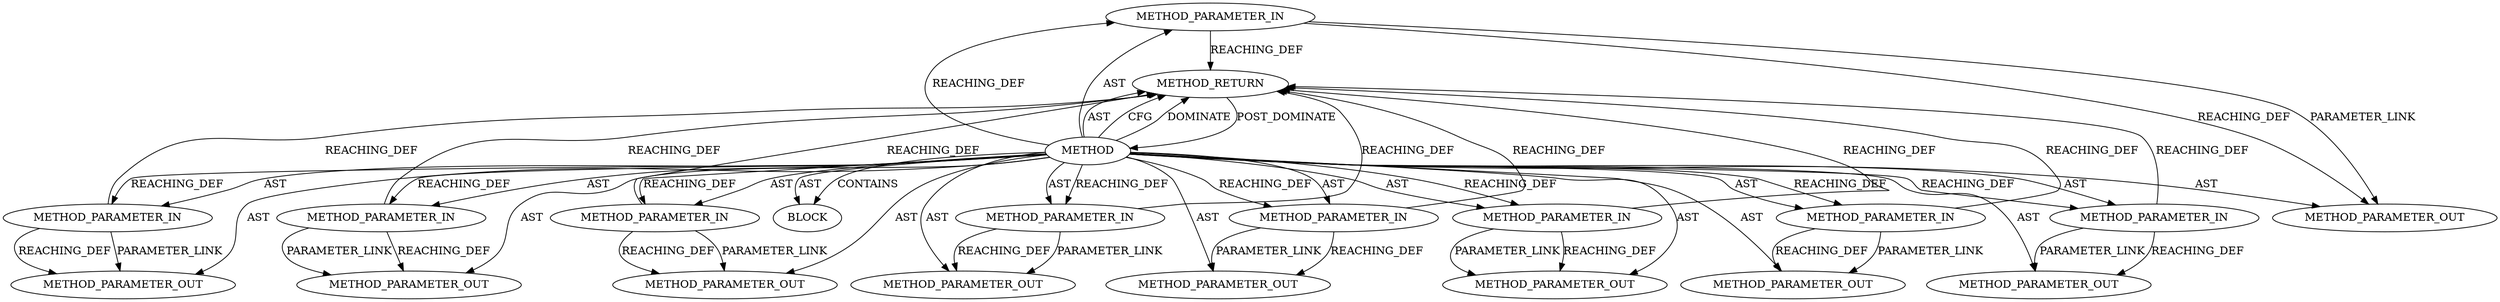 digraph {
  12876 [label=METHOD_PARAMETER_IN ORDER=1 CODE="p1" IS_VARIADIC=false TYPE_FULL_NAME="ANY" EVALUATION_STRATEGY="BY_VALUE" INDEX=1 NAME="p1"]
  12883 [label=METHOD_PARAMETER_IN ORDER=8 CODE="p8" IS_VARIADIC=false TYPE_FULL_NAME="ANY" EVALUATION_STRATEGY="BY_VALUE" INDEX=8 NAME="p8"]
  12877 [label=METHOD_PARAMETER_IN ORDER=2 CODE="p2" IS_VARIADIC=false TYPE_FULL_NAME="ANY" EVALUATION_STRATEGY="BY_VALUE" INDEX=2 NAME="p2"]
  12878 [label=METHOD_PARAMETER_IN ORDER=3 CODE="p3" IS_VARIADIC=false TYPE_FULL_NAME="ANY" EVALUATION_STRATEGY="BY_VALUE" INDEX=3 NAME="p3"]
  12886 [label=METHOD_RETURN ORDER=2 CODE="RET" TYPE_FULL_NAME="ANY" EVALUATION_STRATEGY="BY_VALUE"]
  13631 [label=METHOD_PARAMETER_OUT ORDER=7 CODE="p7" IS_VARIADIC=false TYPE_FULL_NAME="ANY" EVALUATION_STRATEGY="BY_VALUE" INDEX=7 NAME="p7"]
  13625 [label=METHOD_PARAMETER_OUT ORDER=1 CODE="p1" IS_VARIADIC=false TYPE_FULL_NAME="ANY" EVALUATION_STRATEGY="BY_VALUE" INDEX=1 NAME="p1"]
  12884 [label=METHOD_PARAMETER_IN ORDER=9 CODE="p9" IS_VARIADIC=false TYPE_FULL_NAME="ANY" EVALUATION_STRATEGY="BY_VALUE" INDEX=9 NAME="p9"]
  12882 [label=METHOD_PARAMETER_IN ORDER=7 CODE="p7" IS_VARIADIC=false TYPE_FULL_NAME="ANY" EVALUATION_STRATEGY="BY_VALUE" INDEX=7 NAME="p7"]
  13632 [label=METHOD_PARAMETER_OUT ORDER=8 CODE="p8" IS_VARIADIC=false TYPE_FULL_NAME="ANY" EVALUATION_STRATEGY="BY_VALUE" INDEX=8 NAME="p8"]
  12879 [label=METHOD_PARAMETER_IN ORDER=4 CODE="p4" IS_VARIADIC=false TYPE_FULL_NAME="ANY" EVALUATION_STRATEGY="BY_VALUE" INDEX=4 NAME="p4"]
  13628 [label=METHOD_PARAMETER_OUT ORDER=4 CODE="p4" IS_VARIADIC=false TYPE_FULL_NAME="ANY" EVALUATION_STRATEGY="BY_VALUE" INDEX=4 NAME="p4"]
  13630 [label=METHOD_PARAMETER_OUT ORDER=6 CODE="p6" IS_VARIADIC=false TYPE_FULL_NAME="ANY" EVALUATION_STRATEGY="BY_VALUE" INDEX=6 NAME="p6"]
  13629 [label=METHOD_PARAMETER_OUT ORDER=5 CODE="p5" IS_VARIADIC=false TYPE_FULL_NAME="ANY" EVALUATION_STRATEGY="BY_VALUE" INDEX=5 NAME="p5"]
  12881 [label=METHOD_PARAMETER_IN ORDER=6 CODE="p6" IS_VARIADIC=false TYPE_FULL_NAME="ANY" EVALUATION_STRATEGY="BY_VALUE" INDEX=6 NAME="p6"]
  13626 [label=METHOD_PARAMETER_OUT ORDER=2 CODE="p2" IS_VARIADIC=false TYPE_FULL_NAME="ANY" EVALUATION_STRATEGY="BY_VALUE" INDEX=2 NAME="p2"]
  12875 [label=METHOD AST_PARENT_TYPE="NAMESPACE_BLOCK" AST_PARENT_FULL_NAME="<global>" ORDER=0 CODE="<empty>" FULL_NAME="handle_auth_done" IS_EXTERNAL=true FILENAME="<empty>" SIGNATURE="" NAME="handle_auth_done"]
  12880 [label=METHOD_PARAMETER_IN ORDER=5 CODE="p5" IS_VARIADIC=false TYPE_FULL_NAME="ANY" EVALUATION_STRATEGY="BY_VALUE" INDEX=5 NAME="p5"]
  12885 [label=BLOCK ORDER=1 ARGUMENT_INDEX=1 CODE="<empty>" TYPE_FULL_NAME="ANY"]
  13627 [label=METHOD_PARAMETER_OUT ORDER=3 CODE="p3" IS_VARIADIC=false TYPE_FULL_NAME="ANY" EVALUATION_STRATEGY="BY_VALUE" INDEX=3 NAME="p3"]
  13633 [label=METHOD_PARAMETER_OUT ORDER=9 CODE="p9" IS_VARIADIC=false TYPE_FULL_NAME="ANY" EVALUATION_STRATEGY="BY_VALUE" INDEX=9 NAME="p9"]
  12875 -> 12880 [label=AST ]
  12875 -> 12876 [label=REACHING_DEF VARIABLE=""]
  12875 -> 12883 [label=AST ]
  12875 -> 13630 [label=AST ]
  12875 -> 12884 [label=AST ]
  12880 -> 13629 [label=REACHING_DEF VARIABLE="p5"]
  12880 -> 12886 [label=REACHING_DEF VARIABLE="p5"]
  12876 -> 12886 [label=REACHING_DEF VARIABLE="p1"]
  12876 -> 13625 [label=REACHING_DEF VARIABLE="p1"]
  12879 -> 13628 [label=PARAMETER_LINK ]
  12875 -> 13628 [label=AST ]
  12875 -> 12877 [label=REACHING_DEF VARIABLE=""]
  12881 -> 12886 [label=REACHING_DEF VARIABLE="p6"]
  12875 -> 12886 [label=AST ]
  12875 -> 12880 [label=REACHING_DEF VARIABLE=""]
  12882 -> 13631 [label=PARAMETER_LINK ]
  12884 -> 13633 [label=PARAMETER_LINK ]
  12875 -> 12885 [label=CONTAINS ]
  12882 -> 12886 [label=REACHING_DEF VARIABLE="p7"]
  12881 -> 13630 [label=PARAMETER_LINK ]
  12875 -> 12883 [label=REACHING_DEF VARIABLE=""]
  12881 -> 13630 [label=REACHING_DEF VARIABLE="p6"]
  12875 -> 12886 [label=CFG ]
  12877 -> 13626 [label=REACHING_DEF VARIABLE="p2"]
  12878 -> 13627 [label=REACHING_DEF VARIABLE="p3"]
  12875 -> 13629 [label=AST ]
  12886 -> 12875 [label=POST_DOMINATE ]
  12876 -> 13625 [label=PARAMETER_LINK ]
  12875 -> 12886 [label=DOMINATE ]
  12883 -> 13632 [label=REACHING_DEF VARIABLE="p8"]
  12875 -> 13631 [label=AST ]
  12875 -> 12876 [label=AST ]
  12875 -> 12879 [label=AST ]
  12875 -> 12881 [label=AST ]
  12883 -> 13632 [label=PARAMETER_LINK ]
  12875 -> 13625 [label=AST ]
  12875 -> 12884 [label=REACHING_DEF VARIABLE=""]
  12882 -> 13631 [label=REACHING_DEF VARIABLE="p7"]
  12877 -> 12886 [label=REACHING_DEF VARIABLE="p2"]
  12875 -> 12877 [label=AST ]
  12878 -> 13627 [label=PARAMETER_LINK ]
  12884 -> 13633 [label=REACHING_DEF VARIABLE="p9"]
  12878 -> 12886 [label=REACHING_DEF VARIABLE="p3"]
  12875 -> 12882 [label=AST ]
  12875 -> 12881 [label=REACHING_DEF VARIABLE=""]
  12875 -> 13632 [label=AST ]
  12879 -> 13628 [label=REACHING_DEF VARIABLE="p4"]
  12875 -> 13626 [label=AST ]
  12880 -> 13629 [label=PARAMETER_LINK ]
  12879 -> 12886 [label=REACHING_DEF VARIABLE="p4"]
  12884 -> 12886 [label=REACHING_DEF VARIABLE="p9"]
  12875 -> 12882 [label=REACHING_DEF VARIABLE=""]
  12877 -> 13626 [label=PARAMETER_LINK ]
  12875 -> 12878 [label=REACHING_DEF VARIABLE=""]
  12883 -> 12886 [label=REACHING_DEF VARIABLE="p8"]
  12875 -> 12879 [label=REACHING_DEF VARIABLE=""]
  12875 -> 13627 [label=AST ]
  12875 -> 12885 [label=AST ]
  12875 -> 13633 [label=AST ]
  12875 -> 12878 [label=AST ]
}

